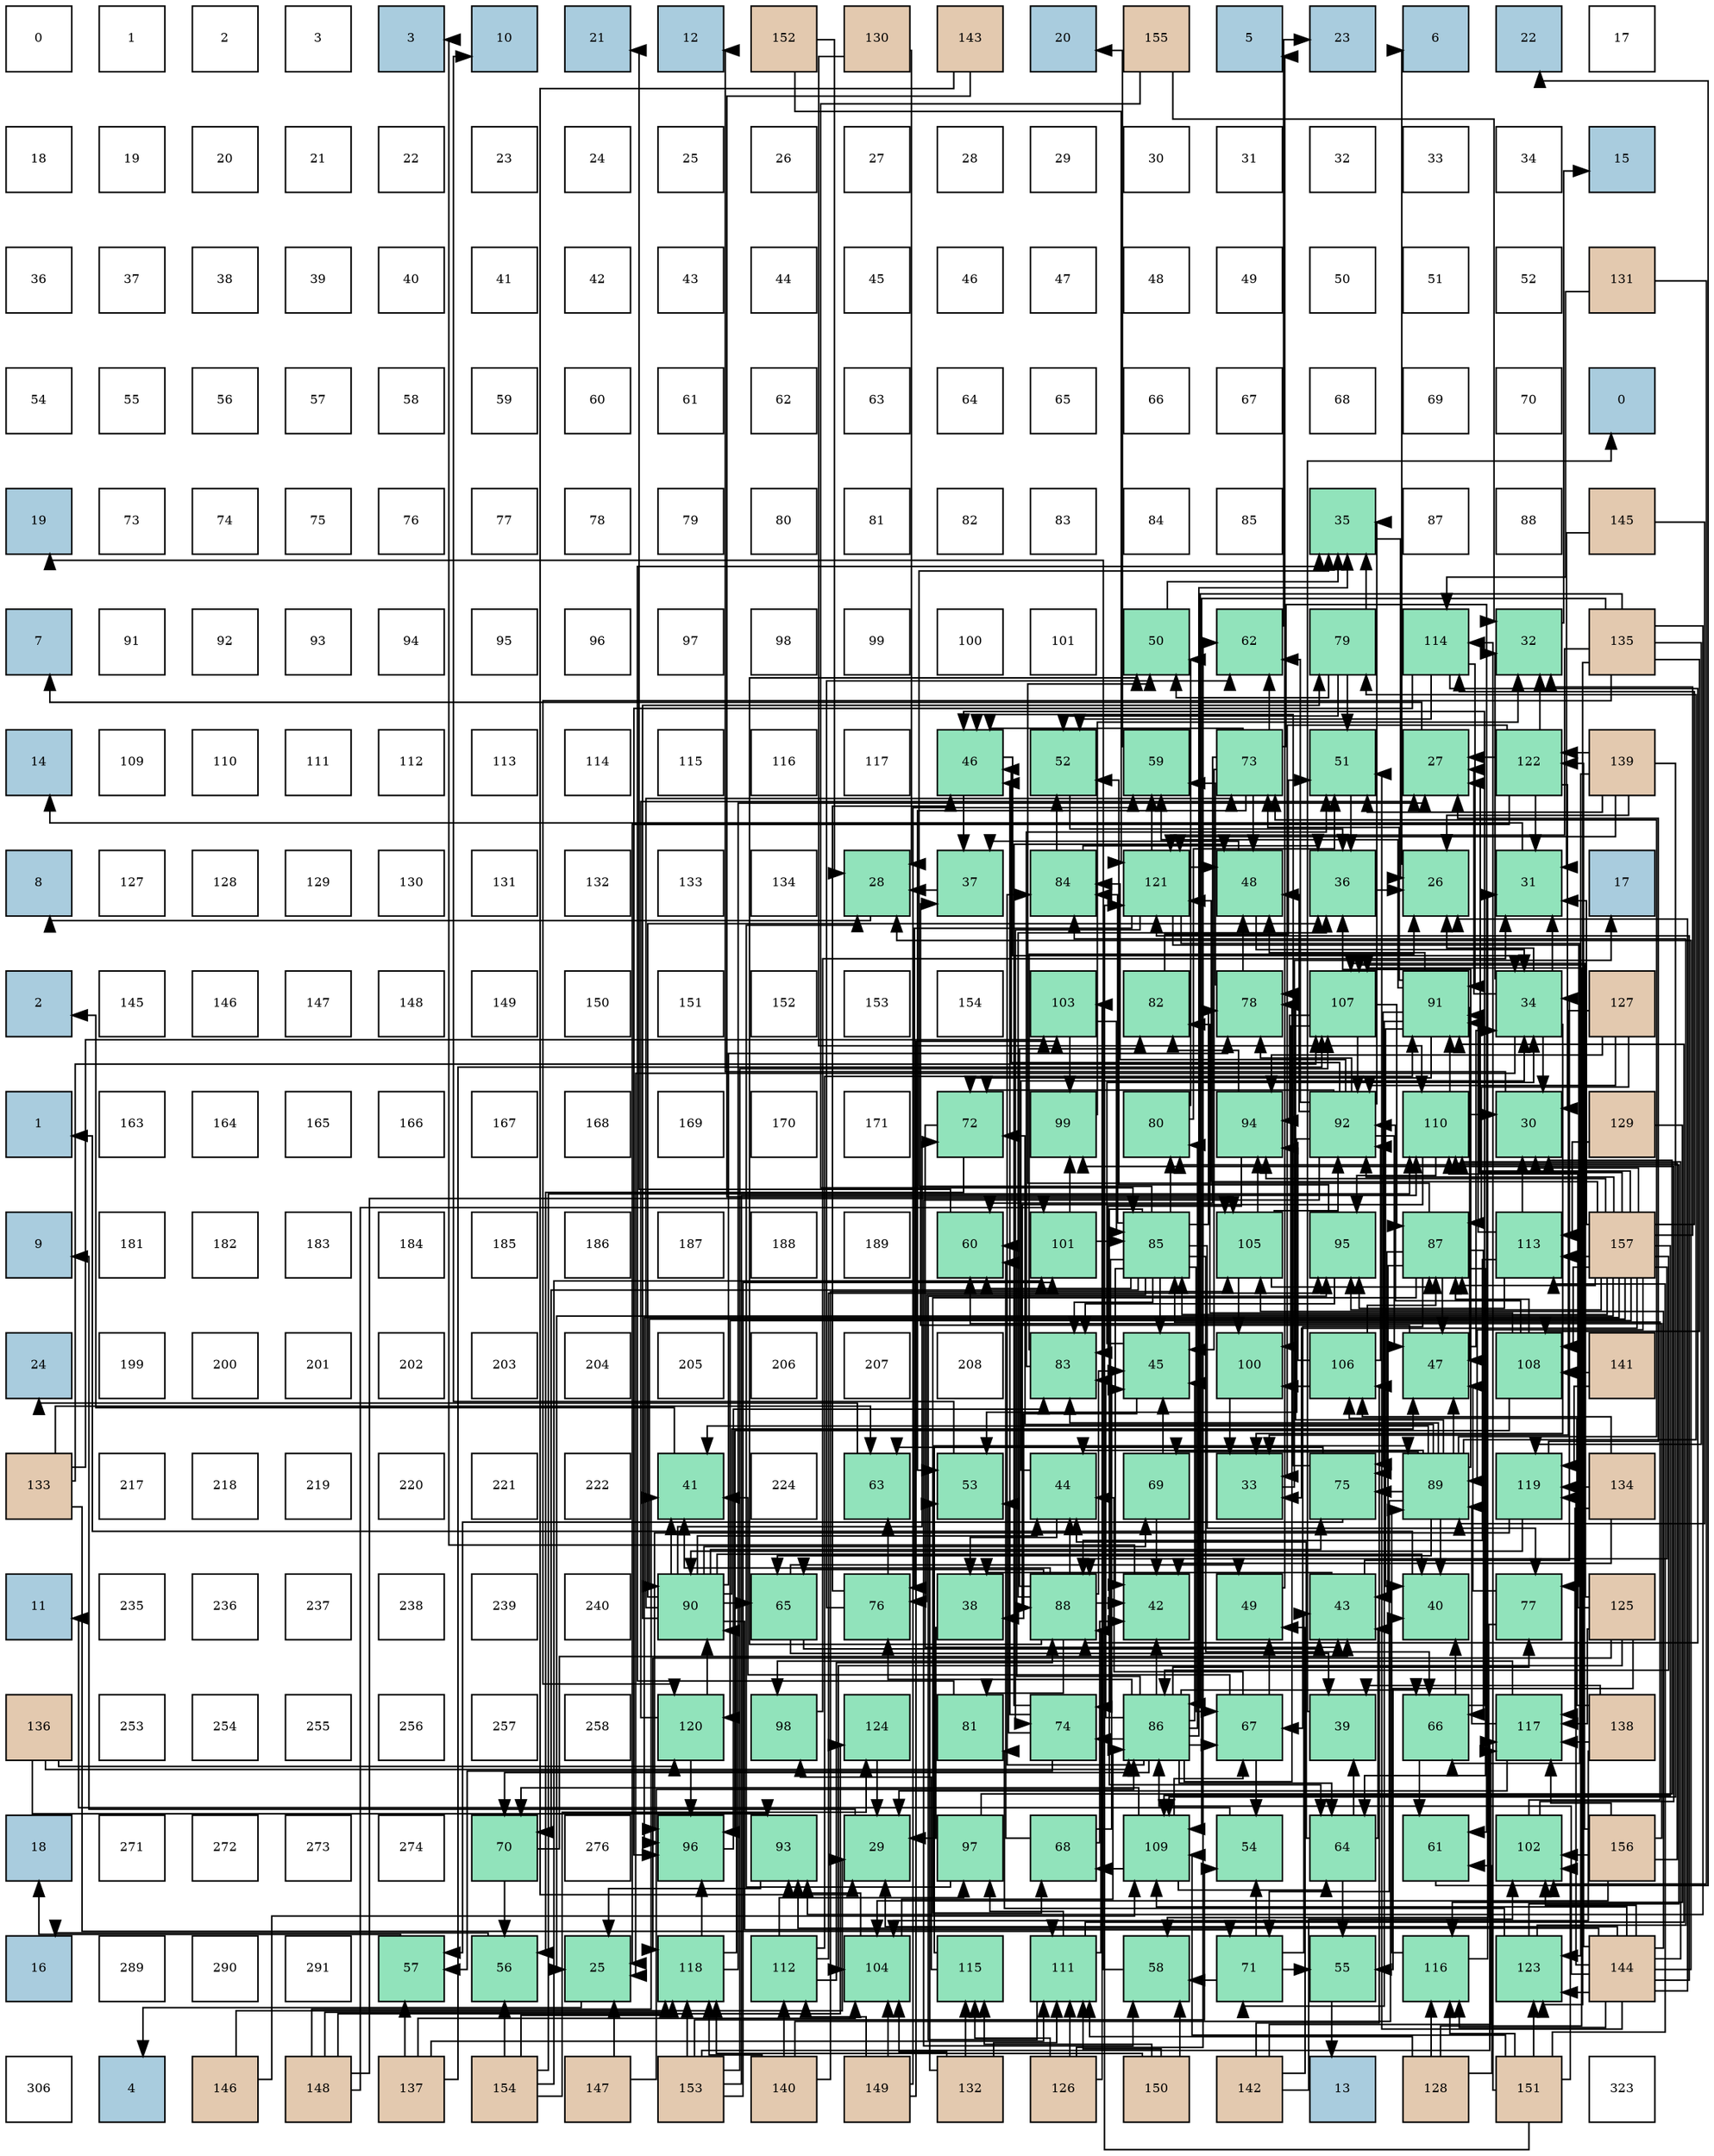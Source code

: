 digraph layout{
 rankdir=TB;
 splines=ortho;
 node [style=filled shape=square fixedsize=true width=0.6];
0[label="0", fontsize=8, fillcolor="#ffffff"];
1[label="1", fontsize=8, fillcolor="#ffffff"];
2[label="2", fontsize=8, fillcolor="#ffffff"];
3[label="3", fontsize=8, fillcolor="#ffffff"];
4[label="3", fontsize=8, fillcolor="#a9ccde"];
5[label="10", fontsize=8, fillcolor="#a9ccde"];
6[label="21", fontsize=8, fillcolor="#a9ccde"];
7[label="12", fontsize=8, fillcolor="#a9ccde"];
8[label="152", fontsize=8, fillcolor="#e3c9af"];
9[label="130", fontsize=8, fillcolor="#e3c9af"];
10[label="143", fontsize=8, fillcolor="#e3c9af"];
11[label="20", fontsize=8, fillcolor="#a9ccde"];
12[label="155", fontsize=8, fillcolor="#e3c9af"];
13[label="5", fontsize=8, fillcolor="#a9ccde"];
14[label="23", fontsize=8, fillcolor="#a9ccde"];
15[label="6", fontsize=8, fillcolor="#a9ccde"];
16[label="22", fontsize=8, fillcolor="#a9ccde"];
17[label="17", fontsize=8, fillcolor="#ffffff"];
18[label="18", fontsize=8, fillcolor="#ffffff"];
19[label="19", fontsize=8, fillcolor="#ffffff"];
20[label="20", fontsize=8, fillcolor="#ffffff"];
21[label="21", fontsize=8, fillcolor="#ffffff"];
22[label="22", fontsize=8, fillcolor="#ffffff"];
23[label="23", fontsize=8, fillcolor="#ffffff"];
24[label="24", fontsize=8, fillcolor="#ffffff"];
25[label="25", fontsize=8, fillcolor="#ffffff"];
26[label="26", fontsize=8, fillcolor="#ffffff"];
27[label="27", fontsize=8, fillcolor="#ffffff"];
28[label="28", fontsize=8, fillcolor="#ffffff"];
29[label="29", fontsize=8, fillcolor="#ffffff"];
30[label="30", fontsize=8, fillcolor="#ffffff"];
31[label="31", fontsize=8, fillcolor="#ffffff"];
32[label="32", fontsize=8, fillcolor="#ffffff"];
33[label="33", fontsize=8, fillcolor="#ffffff"];
34[label="34", fontsize=8, fillcolor="#ffffff"];
35[label="15", fontsize=8, fillcolor="#a9ccde"];
36[label="36", fontsize=8, fillcolor="#ffffff"];
37[label="37", fontsize=8, fillcolor="#ffffff"];
38[label="38", fontsize=8, fillcolor="#ffffff"];
39[label="39", fontsize=8, fillcolor="#ffffff"];
40[label="40", fontsize=8, fillcolor="#ffffff"];
41[label="41", fontsize=8, fillcolor="#ffffff"];
42[label="42", fontsize=8, fillcolor="#ffffff"];
43[label="43", fontsize=8, fillcolor="#ffffff"];
44[label="44", fontsize=8, fillcolor="#ffffff"];
45[label="45", fontsize=8, fillcolor="#ffffff"];
46[label="46", fontsize=8, fillcolor="#ffffff"];
47[label="47", fontsize=8, fillcolor="#ffffff"];
48[label="48", fontsize=8, fillcolor="#ffffff"];
49[label="49", fontsize=8, fillcolor="#ffffff"];
50[label="50", fontsize=8, fillcolor="#ffffff"];
51[label="51", fontsize=8, fillcolor="#ffffff"];
52[label="52", fontsize=8, fillcolor="#ffffff"];
53[label="131", fontsize=8, fillcolor="#e3c9af"];
54[label="54", fontsize=8, fillcolor="#ffffff"];
55[label="55", fontsize=8, fillcolor="#ffffff"];
56[label="56", fontsize=8, fillcolor="#ffffff"];
57[label="57", fontsize=8, fillcolor="#ffffff"];
58[label="58", fontsize=8, fillcolor="#ffffff"];
59[label="59", fontsize=8, fillcolor="#ffffff"];
60[label="60", fontsize=8, fillcolor="#ffffff"];
61[label="61", fontsize=8, fillcolor="#ffffff"];
62[label="62", fontsize=8, fillcolor="#ffffff"];
63[label="63", fontsize=8, fillcolor="#ffffff"];
64[label="64", fontsize=8, fillcolor="#ffffff"];
65[label="65", fontsize=8, fillcolor="#ffffff"];
66[label="66", fontsize=8, fillcolor="#ffffff"];
67[label="67", fontsize=8, fillcolor="#ffffff"];
68[label="68", fontsize=8, fillcolor="#ffffff"];
69[label="69", fontsize=8, fillcolor="#ffffff"];
70[label="70", fontsize=8, fillcolor="#ffffff"];
71[label="0", fontsize=8, fillcolor="#a9ccde"];
72[label="19", fontsize=8, fillcolor="#a9ccde"];
73[label="73", fontsize=8, fillcolor="#ffffff"];
74[label="74", fontsize=8, fillcolor="#ffffff"];
75[label="75", fontsize=8, fillcolor="#ffffff"];
76[label="76", fontsize=8, fillcolor="#ffffff"];
77[label="77", fontsize=8, fillcolor="#ffffff"];
78[label="78", fontsize=8, fillcolor="#ffffff"];
79[label="79", fontsize=8, fillcolor="#ffffff"];
80[label="80", fontsize=8, fillcolor="#ffffff"];
81[label="81", fontsize=8, fillcolor="#ffffff"];
82[label="82", fontsize=8, fillcolor="#ffffff"];
83[label="83", fontsize=8, fillcolor="#ffffff"];
84[label="84", fontsize=8, fillcolor="#ffffff"];
85[label="85", fontsize=8, fillcolor="#ffffff"];
86[label="35", fontsize=8, fillcolor="#91e3bb"];
87[label="87", fontsize=8, fillcolor="#ffffff"];
88[label="88", fontsize=8, fillcolor="#ffffff"];
89[label="145", fontsize=8, fillcolor="#e3c9af"];
90[label="7", fontsize=8, fillcolor="#a9ccde"];
91[label="91", fontsize=8, fillcolor="#ffffff"];
92[label="92", fontsize=8, fillcolor="#ffffff"];
93[label="93", fontsize=8, fillcolor="#ffffff"];
94[label="94", fontsize=8, fillcolor="#ffffff"];
95[label="95", fontsize=8, fillcolor="#ffffff"];
96[label="96", fontsize=8, fillcolor="#ffffff"];
97[label="97", fontsize=8, fillcolor="#ffffff"];
98[label="98", fontsize=8, fillcolor="#ffffff"];
99[label="99", fontsize=8, fillcolor="#ffffff"];
100[label="100", fontsize=8, fillcolor="#ffffff"];
101[label="101", fontsize=8, fillcolor="#ffffff"];
102[label="50", fontsize=8, fillcolor="#91e3bb"];
103[label="62", fontsize=8, fillcolor="#91e3bb"];
104[label="79", fontsize=8, fillcolor="#91e3bb"];
105[label="114", fontsize=8, fillcolor="#91e3bb"];
106[label="32", fontsize=8, fillcolor="#91e3bb"];
107[label="135", fontsize=8, fillcolor="#e3c9af"];
108[label="14", fontsize=8, fillcolor="#a9ccde"];
109[label="109", fontsize=8, fillcolor="#ffffff"];
110[label="110", fontsize=8, fillcolor="#ffffff"];
111[label="111", fontsize=8, fillcolor="#ffffff"];
112[label="112", fontsize=8, fillcolor="#ffffff"];
113[label="113", fontsize=8, fillcolor="#ffffff"];
114[label="114", fontsize=8, fillcolor="#ffffff"];
115[label="115", fontsize=8, fillcolor="#ffffff"];
116[label="116", fontsize=8, fillcolor="#ffffff"];
117[label="117", fontsize=8, fillcolor="#ffffff"];
118[label="46", fontsize=8, fillcolor="#91e3bb"];
119[label="52", fontsize=8, fillcolor="#91e3bb"];
120[label="59", fontsize=8, fillcolor="#91e3bb"];
121[label="73", fontsize=8, fillcolor="#91e3bb"];
122[label="51", fontsize=8, fillcolor="#91e3bb"];
123[label="27", fontsize=8, fillcolor="#91e3bb"];
124[label="122", fontsize=8, fillcolor="#91e3bb"];
125[label="139", fontsize=8, fillcolor="#e3c9af"];
126[label="8", fontsize=8, fillcolor="#a9ccde"];
127[label="127", fontsize=8, fillcolor="#ffffff"];
128[label="128", fontsize=8, fillcolor="#ffffff"];
129[label="129", fontsize=8, fillcolor="#ffffff"];
130[label="130", fontsize=8, fillcolor="#ffffff"];
131[label="131", fontsize=8, fillcolor="#ffffff"];
132[label="132", fontsize=8, fillcolor="#ffffff"];
133[label="133", fontsize=8, fillcolor="#ffffff"];
134[label="134", fontsize=8, fillcolor="#ffffff"];
135[label="28", fontsize=8, fillcolor="#91e3bb"];
136[label="37", fontsize=8, fillcolor="#91e3bb"];
137[label="84", fontsize=8, fillcolor="#91e3bb"];
138[label="121", fontsize=8, fillcolor="#91e3bb"];
139[label="48", fontsize=8, fillcolor="#91e3bb"];
140[label="36", fontsize=8, fillcolor="#91e3bb"];
141[label="26", fontsize=8, fillcolor="#91e3bb"];
142[label="31", fontsize=8, fillcolor="#91e3bb"];
143[label="17", fontsize=8, fillcolor="#a9ccde"];
144[label="2", fontsize=8, fillcolor="#a9ccde"];
145[label="145", fontsize=8, fillcolor="#ffffff"];
146[label="146", fontsize=8, fillcolor="#ffffff"];
147[label="147", fontsize=8, fillcolor="#ffffff"];
148[label="148", fontsize=8, fillcolor="#ffffff"];
149[label="149", fontsize=8, fillcolor="#ffffff"];
150[label="150", fontsize=8, fillcolor="#ffffff"];
151[label="151", fontsize=8, fillcolor="#ffffff"];
152[label="152", fontsize=8, fillcolor="#ffffff"];
153[label="153", fontsize=8, fillcolor="#ffffff"];
154[label="154", fontsize=8, fillcolor="#ffffff"];
155[label="103", fontsize=8, fillcolor="#91e3bb"];
156[label="82", fontsize=8, fillcolor="#91e3bb"];
157[label="78", fontsize=8, fillcolor="#91e3bb"];
158[label="107", fontsize=8, fillcolor="#91e3bb"];
159[label="91", fontsize=8, fillcolor="#91e3bb"];
160[label="34", fontsize=8, fillcolor="#91e3bb"];
161[label="127", fontsize=8, fillcolor="#e3c9af"];
162[label="1", fontsize=8, fillcolor="#a9ccde"];
163[label="163", fontsize=8, fillcolor="#ffffff"];
164[label="164", fontsize=8, fillcolor="#ffffff"];
165[label="165", fontsize=8, fillcolor="#ffffff"];
166[label="166", fontsize=8, fillcolor="#ffffff"];
167[label="167", fontsize=8, fillcolor="#ffffff"];
168[label="168", fontsize=8, fillcolor="#ffffff"];
169[label="169", fontsize=8, fillcolor="#ffffff"];
170[label="170", fontsize=8, fillcolor="#ffffff"];
171[label="171", fontsize=8, fillcolor="#ffffff"];
172[label="72", fontsize=8, fillcolor="#91e3bb"];
173[label="99", fontsize=8, fillcolor="#91e3bb"];
174[label="80", fontsize=8, fillcolor="#91e3bb"];
175[label="94", fontsize=8, fillcolor="#91e3bb"];
176[label="92", fontsize=8, fillcolor="#91e3bb"];
177[label="110", fontsize=8, fillcolor="#91e3bb"];
178[label="30", fontsize=8, fillcolor="#91e3bb"];
179[label="129", fontsize=8, fillcolor="#e3c9af"];
180[label="9", fontsize=8, fillcolor="#a9ccde"];
181[label="181", fontsize=8, fillcolor="#ffffff"];
182[label="182", fontsize=8, fillcolor="#ffffff"];
183[label="183", fontsize=8, fillcolor="#ffffff"];
184[label="184", fontsize=8, fillcolor="#ffffff"];
185[label="185", fontsize=8, fillcolor="#ffffff"];
186[label="186", fontsize=8, fillcolor="#ffffff"];
187[label="187", fontsize=8, fillcolor="#ffffff"];
188[label="188", fontsize=8, fillcolor="#ffffff"];
189[label="189", fontsize=8, fillcolor="#ffffff"];
190[label="60", fontsize=8, fillcolor="#91e3bb"];
191[label="101", fontsize=8, fillcolor="#91e3bb"];
192[label="85", fontsize=8, fillcolor="#91e3bb"];
193[label="105", fontsize=8, fillcolor="#91e3bb"];
194[label="95", fontsize=8, fillcolor="#91e3bb"];
195[label="87", fontsize=8, fillcolor="#91e3bb"];
196[label="113", fontsize=8, fillcolor="#91e3bb"];
197[label="157", fontsize=8, fillcolor="#e3c9af"];
198[label="24", fontsize=8, fillcolor="#a9ccde"];
199[label="199", fontsize=8, fillcolor="#ffffff"];
200[label="200", fontsize=8, fillcolor="#ffffff"];
201[label="201", fontsize=8, fillcolor="#ffffff"];
202[label="202", fontsize=8, fillcolor="#ffffff"];
203[label="203", fontsize=8, fillcolor="#ffffff"];
204[label="204", fontsize=8, fillcolor="#ffffff"];
205[label="205", fontsize=8, fillcolor="#ffffff"];
206[label="206", fontsize=8, fillcolor="#ffffff"];
207[label="207", fontsize=8, fillcolor="#ffffff"];
208[label="208", fontsize=8, fillcolor="#ffffff"];
209[label="83", fontsize=8, fillcolor="#91e3bb"];
210[label="45", fontsize=8, fillcolor="#91e3bb"];
211[label="100", fontsize=8, fillcolor="#91e3bb"];
212[label="106", fontsize=8, fillcolor="#91e3bb"];
213[label="47", fontsize=8, fillcolor="#91e3bb"];
214[label="108", fontsize=8, fillcolor="#91e3bb"];
215[label="141", fontsize=8, fillcolor="#e3c9af"];
216[label="133", fontsize=8, fillcolor="#e3c9af"];
217[label="217", fontsize=8, fillcolor="#ffffff"];
218[label="218", fontsize=8, fillcolor="#ffffff"];
219[label="219", fontsize=8, fillcolor="#ffffff"];
220[label="220", fontsize=8, fillcolor="#ffffff"];
221[label="221", fontsize=8, fillcolor="#ffffff"];
222[label="222", fontsize=8, fillcolor="#ffffff"];
223[label="41", fontsize=8, fillcolor="#91e3bb"];
224[label="224", fontsize=8, fillcolor="#ffffff"];
225[label="63", fontsize=8, fillcolor="#91e3bb"];
226[label="53", fontsize=8, fillcolor="#91e3bb"];
227[label="44", fontsize=8, fillcolor="#91e3bb"];
228[label="69", fontsize=8, fillcolor="#91e3bb"];
229[label="33", fontsize=8, fillcolor="#91e3bb"];
230[label="75", fontsize=8, fillcolor="#91e3bb"];
231[label="89", fontsize=8, fillcolor="#91e3bb"];
232[label="119", fontsize=8, fillcolor="#91e3bb"];
233[label="134", fontsize=8, fillcolor="#e3c9af"];
234[label="11", fontsize=8, fillcolor="#a9ccde"];
235[label="235", fontsize=8, fillcolor="#ffffff"];
236[label="236", fontsize=8, fillcolor="#ffffff"];
237[label="237", fontsize=8, fillcolor="#ffffff"];
238[label="238", fontsize=8, fillcolor="#ffffff"];
239[label="239", fontsize=8, fillcolor="#ffffff"];
240[label="240", fontsize=8, fillcolor="#ffffff"];
241[label="90", fontsize=8, fillcolor="#91e3bb"];
242[label="65", fontsize=8, fillcolor="#91e3bb"];
243[label="76", fontsize=8, fillcolor="#91e3bb"];
244[label="38", fontsize=8, fillcolor="#91e3bb"];
245[label="88", fontsize=8, fillcolor="#91e3bb"];
246[label="42", fontsize=8, fillcolor="#91e3bb"];
247[label="49", fontsize=8, fillcolor="#91e3bb"];
248[label="43", fontsize=8, fillcolor="#91e3bb"];
249[label="40", fontsize=8, fillcolor="#91e3bb"];
250[label="77", fontsize=8, fillcolor="#91e3bb"];
251[label="125", fontsize=8, fillcolor="#e3c9af"];
252[label="136", fontsize=8, fillcolor="#e3c9af"];
253[label="253", fontsize=8, fillcolor="#ffffff"];
254[label="254", fontsize=8, fillcolor="#ffffff"];
255[label="255", fontsize=8, fillcolor="#ffffff"];
256[label="256", fontsize=8, fillcolor="#ffffff"];
257[label="257", fontsize=8, fillcolor="#ffffff"];
258[label="258", fontsize=8, fillcolor="#ffffff"];
259[label="120", fontsize=8, fillcolor="#91e3bb"];
260[label="98", fontsize=8, fillcolor="#91e3bb"];
261[label="124", fontsize=8, fillcolor="#91e3bb"];
262[label="81", fontsize=8, fillcolor="#91e3bb"];
263[label="74", fontsize=8, fillcolor="#91e3bb"];
264[label="86", fontsize=8, fillcolor="#91e3bb"];
265[label="67", fontsize=8, fillcolor="#91e3bb"];
266[label="39", fontsize=8, fillcolor="#91e3bb"];
267[label="66", fontsize=8, fillcolor="#91e3bb"];
268[label="117", fontsize=8, fillcolor="#91e3bb"];
269[label="138", fontsize=8, fillcolor="#e3c9af"];
270[label="18", fontsize=8, fillcolor="#a9ccde"];
271[label="271", fontsize=8, fillcolor="#ffffff"];
272[label="272", fontsize=8, fillcolor="#ffffff"];
273[label="273", fontsize=8, fillcolor="#ffffff"];
274[label="274", fontsize=8, fillcolor="#ffffff"];
275[label="70", fontsize=8, fillcolor="#91e3bb"];
276[label="276", fontsize=8, fillcolor="#ffffff"];
277[label="96", fontsize=8, fillcolor="#91e3bb"];
278[label="93", fontsize=8, fillcolor="#91e3bb"];
279[label="29", fontsize=8, fillcolor="#91e3bb"];
280[label="97", fontsize=8, fillcolor="#91e3bb"];
281[label="68", fontsize=8, fillcolor="#91e3bb"];
282[label="109", fontsize=8, fillcolor="#91e3bb"];
283[label="54", fontsize=8, fillcolor="#91e3bb"];
284[label="64", fontsize=8, fillcolor="#91e3bb"];
285[label="61", fontsize=8, fillcolor="#91e3bb"];
286[label="102", fontsize=8, fillcolor="#91e3bb"];
287[label="156", fontsize=8, fillcolor="#e3c9af"];
288[label="16", fontsize=8, fillcolor="#a9ccde"];
289[label="289", fontsize=8, fillcolor="#ffffff"];
290[label="290", fontsize=8, fillcolor="#ffffff"];
291[label="291", fontsize=8, fillcolor="#ffffff"];
292[label="57", fontsize=8, fillcolor="#91e3bb"];
293[label="56", fontsize=8, fillcolor="#91e3bb"];
294[label="25", fontsize=8, fillcolor="#91e3bb"];
295[label="118", fontsize=8, fillcolor="#91e3bb"];
296[label="112", fontsize=8, fillcolor="#91e3bb"];
297[label="104", fontsize=8, fillcolor="#91e3bb"];
298[label="115", fontsize=8, fillcolor="#91e3bb"];
299[label="111", fontsize=8, fillcolor="#91e3bb"];
300[label="58", fontsize=8, fillcolor="#91e3bb"];
301[label="71", fontsize=8, fillcolor="#91e3bb"];
302[label="55", fontsize=8, fillcolor="#91e3bb"];
303[label="116", fontsize=8, fillcolor="#91e3bb"];
304[label="123", fontsize=8, fillcolor="#91e3bb"];
305[label="144", fontsize=8, fillcolor="#e3c9af"];
306[label="306", fontsize=8, fillcolor="#ffffff"];
307[label="4", fontsize=8, fillcolor="#a9ccde"];
308[label="146", fontsize=8, fillcolor="#e3c9af"];
309[label="148", fontsize=8, fillcolor="#e3c9af"];
310[label="137", fontsize=8, fillcolor="#e3c9af"];
311[label="154", fontsize=8, fillcolor="#e3c9af"];
312[label="147", fontsize=8, fillcolor="#e3c9af"];
313[label="153", fontsize=8, fillcolor="#e3c9af"];
314[label="140", fontsize=8, fillcolor="#e3c9af"];
315[label="149", fontsize=8, fillcolor="#e3c9af"];
316[label="132", fontsize=8, fillcolor="#e3c9af"];
317[label="126", fontsize=8, fillcolor="#e3c9af"];
318[label="150", fontsize=8, fillcolor="#e3c9af"];
319[label="142", fontsize=8, fillcolor="#e3c9af"];
320[label="13", fontsize=8, fillcolor="#a9ccde"];
321[label="128", fontsize=8, fillcolor="#e3c9af"];
322[label="151", fontsize=8, fillcolor="#e3c9af"];
323[label="323", fontsize=8, fillcolor="#ffffff"];
edge [constraint=false, style=vis];294 -> 307;
141 -> 15;
123 -> 90;
135 -> 126;
279 -> 180;
178 -> 7;
142 -> 108;
106 -> 35;
229 -> 143;
160 -> 294;
160 -> 141;
160 -> 123;
160 -> 178;
160 -> 142;
160 -> 106;
160 -> 229;
86 -> 141;
140 -> 141;
136 -> 135;
244 -> 279;
266 -> 71;
249 -> 162;
223 -> 144;
246 -> 4;
248 -> 160;
248 -> 244;
227 -> 160;
227 -> 244;
210 -> 160;
210 -> 244;
118 -> 160;
118 -> 136;
213 -> 160;
213 -> 136;
139 -> 160;
139 -> 136;
247 -> 13;
102 -> 86;
122 -> 140;
119 -> 140;
226 -> 5;
283 -> 234;
302 -> 320;
293 -> 288;
292 -> 270;
300 -> 72;
120 -> 11;
190 -> 6;
285 -> 16;
103 -> 14;
225 -> 198;
284 -> 266;
284 -> 248;
284 -> 227;
284 -> 302;
242 -> 266;
242 -> 248;
242 -> 247;
267 -> 249;
267 -> 118;
267 -> 285;
265 -> 223;
265 -> 227;
265 -> 247;
265 -> 283;
281 -> 246;
281 -> 210;
281 -> 190;
228 -> 246;
228 -> 210;
275 -> 248;
275 -> 293;
301 -> 248;
301 -> 283;
301 -> 302;
301 -> 300;
172 -> 248;
172 -> 293;
121 -> 210;
121 -> 118;
121 -> 139;
121 -> 226;
121 -> 190;
121 -> 285;
121 -> 103;
263 -> 118;
263 -> 139;
263 -> 226;
263 -> 292;
230 -> 118;
230 -> 292;
230 -> 225;
243 -> 118;
243 -> 103;
243 -> 225;
250 -> 213;
250 -> 300;
157 -> 139;
157 -> 120;
104 -> 86;
104 -> 102;
104 -> 122;
104 -> 119;
174 -> 102;
174 -> 122;
262 -> 86;
156 -> 122;
209 -> 141;
209 -> 122;
137 -> 140;
137 -> 119;
192 -> 86;
192 -> 246;
192 -> 210;
192 -> 190;
192 -> 284;
192 -> 267;
192 -> 265;
192 -> 275;
192 -> 263;
192 -> 243;
192 -> 250;
192 -> 157;
192 -> 174;
192 -> 209;
192 -> 137;
264 -> 86;
264 -> 246;
264 -> 210;
264 -> 190;
264 -> 284;
264 -> 267;
264 -> 265;
264 -> 275;
264 -> 263;
264 -> 243;
264 -> 250;
264 -> 157;
264 -> 174;
264 -> 209;
264 -> 137;
195 -> 248;
195 -> 213;
195 -> 102;
195 -> 284;
195 -> 267;
195 -> 265;
195 -> 281;
195 -> 230;
245 -> 140;
245 -> 223;
245 -> 246;
245 -> 227;
245 -> 210;
245 -> 102;
245 -> 242;
245 -> 262;
245 -> 156;
231 -> 140;
231 -> 249;
231 -> 223;
231 -> 227;
231 -> 213;
231 -> 242;
231 -> 228;
231 -> 301;
231 -> 172;
231 -> 121;
231 -> 230;
231 -> 157;
231 -> 104;
231 -> 209;
241 -> 140;
241 -> 249;
241 -> 223;
241 -> 227;
241 -> 213;
241 -> 242;
241 -> 228;
241 -> 301;
241 -> 172;
241 -> 121;
241 -> 230;
241 -> 157;
241 -> 104;
159 -> 249;
159 -> 213;
159 -> 139;
159 -> 120;
159 -> 301;
159 -> 172;
159 -> 121;
159 -> 230;
176 -> 86;
176 -> 118;
176 -> 213;
176 -> 139;
176 -> 226;
176 -> 300;
176 -> 103;
176 -> 172;
176 -> 157;
176 -> 137;
278 -> 294;
175 -> 156;
175 -> 209;
194 -> 119;
194 -> 209;
277 -> 209;
280 -> 135;
280 -> 178;
260 -> 142;
173 -> 106;
211 -> 229;
191 -> 192;
191 -> 173;
286 -> 192;
286 -> 173;
155 -> 192;
155 -> 173;
297 -> 264;
297 -> 278;
193 -> 195;
193 -> 176;
193 -> 175;
193 -> 211;
212 -> 195;
212 -> 176;
212 -> 175;
212 -> 211;
158 -> 195;
158 -> 176;
158 -> 175;
158 -> 211;
214 -> 156;
214 -> 195;
214 -> 176;
214 -> 277;
282 -> 284;
282 -> 265;
282 -> 281;
282 -> 275;
177 -> 178;
177 -> 245;
177 -> 159;
177 -> 194;
299 -> 245;
299 -> 159;
299 -> 194;
299 -> 280;
296 -> 245;
296 -> 159;
296 -> 194;
296 -> 280;
196 -> 178;
196 -> 245;
196 -> 159;
196 -> 194;
105 -> 119;
105 -> 245;
105 -> 159;
105 -> 277;
298 -> 231;
298 -> 260;
303 -> 142;
303 -> 231;
268 -> 279;
268 -> 231;
268 -> 260;
295 -> 123;
295 -> 241;
295 -> 277;
232 -> 123;
232 -> 241;
232 -> 277;
259 -> 123;
259 -> 241;
259 -> 277;
138 -> 139;
138 -> 120;
138 -> 267;
138 -> 263;
138 -> 243;
138 -> 250;
124 -> 294;
124 -> 123;
124 -> 178;
124 -> 142;
124 -> 106;
124 -> 229;
304 -> 174;
304 -> 262;
304 -> 137;
261 -> 279;
251 -> 302;
251 -> 297;
251 -> 158;
251 -> 177;
251 -> 268;
251 -> 295;
317 -> 103;
317 -> 155;
317 -> 299;
317 -> 298;
161 -> 229;
161 -> 195;
161 -> 176;
161 -> 175;
321 -> 285;
321 -> 158;
321 -> 299;
321 -> 303;
179 -> 196;
179 -> 303;
9 -> 135;
9 -> 177;
53 -> 286;
53 -> 105;
316 -> 226;
316 -> 297;
316 -> 299;
316 -> 298;
216 -> 225;
216 -> 155;
216 -> 158;
216 -> 299;
233 -> 246;
233 -> 212;
233 -> 268;
233 -> 232;
107 -> 264;
107 -> 278;
107 -> 214;
107 -> 282;
107 -> 232;
107 -> 259;
107 -> 138;
107 -> 304;
252 -> 264;
252 -> 278;
252 -> 259;
310 -> 292;
310 -> 297;
310 -> 158;
310 -> 299;
269 -> 266;
269 -> 297;
269 -> 212;
269 -> 268;
125 -> 141;
125 -> 122;
125 -> 282;
125 -> 138;
125 -> 124;
125 -> 304;
314 -> 249;
314 -> 193;
314 -> 296;
314 -> 295;
215 -> 214;
215 -> 232;
319 -> 247;
319 -> 286;
319 -> 212;
319 -> 268;
10 -> 279;
10 -> 193;
305 -> 141;
305 -> 135;
305 -> 279;
305 -> 122;
305 -> 264;
305 -> 278;
305 -> 286;
305 -> 193;
305 -> 282;
305 -> 177;
305 -> 303;
305 -> 232;
305 -> 138;
305 -> 124;
305 -> 304;
89 -> 142;
89 -> 231;
308 -> 279;
308 -> 282;
312 -> 294;
312 -> 264;
309 -> 223;
309 -> 191;
309 -> 193;
309 -> 295;
309 -> 261;
315 -> 120;
315 -> 155;
315 -> 297;
315 -> 296;
318 -> 300;
318 -> 299;
318 -> 298;
318 -> 295;
322 -> 286;
322 -> 282;
322 -> 196;
322 -> 105;
322 -> 303;
322 -> 138;
322 -> 304;
8 -> 135;
8 -> 138;
313 -> 283;
313 -> 191;
313 -> 158;
313 -> 177;
313 -> 268;
313 -> 295;
311 -> 293;
311 -> 191;
311 -> 177;
311 -> 295;
311 -> 261;
12 -> 106;
12 -> 192;
287 -> 190;
287 -> 286;
287 -> 297;
287 -> 158;
287 -> 177;
287 -> 268;
197 -> 294;
197 -> 123;
197 -> 178;
197 -> 142;
197 -> 106;
197 -> 229;
197 -> 192;
197 -> 264;
197 -> 195;
197 -> 245;
197 -> 231;
197 -> 241;
197 -> 159;
197 -> 176;
197 -> 175;
197 -> 194;
197 -> 277;
197 -> 214;
197 -> 282;
197 -> 196;
197 -> 105;
197 -> 259;
197 -> 138;
edge [constraint=true, style=invis];
0 -> 18 -> 36 -> 54 -> 72 -> 90 -> 108 -> 126 -> 144 -> 162 -> 180 -> 198 -> 216 -> 234 -> 252 -> 270 -> 288 -> 306;
1 -> 19 -> 37 -> 55 -> 73 -> 91 -> 109 -> 127 -> 145 -> 163 -> 181 -> 199 -> 217 -> 235 -> 253 -> 271 -> 289 -> 307;
2 -> 20 -> 38 -> 56 -> 74 -> 92 -> 110 -> 128 -> 146 -> 164 -> 182 -> 200 -> 218 -> 236 -> 254 -> 272 -> 290 -> 308;
3 -> 21 -> 39 -> 57 -> 75 -> 93 -> 111 -> 129 -> 147 -> 165 -> 183 -> 201 -> 219 -> 237 -> 255 -> 273 -> 291 -> 309;
4 -> 22 -> 40 -> 58 -> 76 -> 94 -> 112 -> 130 -> 148 -> 166 -> 184 -> 202 -> 220 -> 238 -> 256 -> 274 -> 292 -> 310;
5 -> 23 -> 41 -> 59 -> 77 -> 95 -> 113 -> 131 -> 149 -> 167 -> 185 -> 203 -> 221 -> 239 -> 257 -> 275 -> 293 -> 311;
6 -> 24 -> 42 -> 60 -> 78 -> 96 -> 114 -> 132 -> 150 -> 168 -> 186 -> 204 -> 222 -> 240 -> 258 -> 276 -> 294 -> 312;
7 -> 25 -> 43 -> 61 -> 79 -> 97 -> 115 -> 133 -> 151 -> 169 -> 187 -> 205 -> 223 -> 241 -> 259 -> 277 -> 295 -> 313;
8 -> 26 -> 44 -> 62 -> 80 -> 98 -> 116 -> 134 -> 152 -> 170 -> 188 -> 206 -> 224 -> 242 -> 260 -> 278 -> 296 -> 314;
9 -> 27 -> 45 -> 63 -> 81 -> 99 -> 117 -> 135 -> 153 -> 171 -> 189 -> 207 -> 225 -> 243 -> 261 -> 279 -> 297 -> 315;
10 -> 28 -> 46 -> 64 -> 82 -> 100 -> 118 -> 136 -> 154 -> 172 -> 190 -> 208 -> 226 -> 244 -> 262 -> 280 -> 298 -> 316;
11 -> 29 -> 47 -> 65 -> 83 -> 101 -> 119 -> 137 -> 155 -> 173 -> 191 -> 209 -> 227 -> 245 -> 263 -> 281 -> 299 -> 317;
12 -> 30 -> 48 -> 66 -> 84 -> 102 -> 120 -> 138 -> 156 -> 174 -> 192 -> 210 -> 228 -> 246 -> 264 -> 282 -> 300 -> 318;
13 -> 31 -> 49 -> 67 -> 85 -> 103 -> 121 -> 139 -> 157 -> 175 -> 193 -> 211 -> 229 -> 247 -> 265 -> 283 -> 301 -> 319;
14 -> 32 -> 50 -> 68 -> 86 -> 104 -> 122 -> 140 -> 158 -> 176 -> 194 -> 212 -> 230 -> 248 -> 266 -> 284 -> 302 -> 320;
15 -> 33 -> 51 -> 69 -> 87 -> 105 -> 123 -> 141 -> 159 -> 177 -> 195 -> 213 -> 231 -> 249 -> 267 -> 285 -> 303 -> 321;
16 -> 34 -> 52 -> 70 -> 88 -> 106 -> 124 -> 142 -> 160 -> 178 -> 196 -> 214 -> 232 -> 250 -> 268 -> 286 -> 304 -> 322;
17 -> 35 -> 53 -> 71 -> 89 -> 107 -> 125 -> 143 -> 161 -> 179 -> 197 -> 215 -> 233 -> 251 -> 269 -> 287 -> 305 -> 323;
rank = same {0 -> 1 -> 2 -> 3 -> 4 -> 5 -> 6 -> 7 -> 8 -> 9 -> 10 -> 11 -> 12 -> 13 -> 14 -> 15 -> 16 -> 17};
rank = same {18 -> 19 -> 20 -> 21 -> 22 -> 23 -> 24 -> 25 -> 26 -> 27 -> 28 -> 29 -> 30 -> 31 -> 32 -> 33 -> 34 -> 35};
rank = same {36 -> 37 -> 38 -> 39 -> 40 -> 41 -> 42 -> 43 -> 44 -> 45 -> 46 -> 47 -> 48 -> 49 -> 50 -> 51 -> 52 -> 53};
rank = same {54 -> 55 -> 56 -> 57 -> 58 -> 59 -> 60 -> 61 -> 62 -> 63 -> 64 -> 65 -> 66 -> 67 -> 68 -> 69 -> 70 -> 71};
rank = same {72 -> 73 -> 74 -> 75 -> 76 -> 77 -> 78 -> 79 -> 80 -> 81 -> 82 -> 83 -> 84 -> 85 -> 86 -> 87 -> 88 -> 89};
rank = same {90 -> 91 -> 92 -> 93 -> 94 -> 95 -> 96 -> 97 -> 98 -> 99 -> 100 -> 101 -> 102 -> 103 -> 104 -> 105 -> 106 -> 107};
rank = same {108 -> 109 -> 110 -> 111 -> 112 -> 113 -> 114 -> 115 -> 116 -> 117 -> 118 -> 119 -> 120 -> 121 -> 122 -> 123 -> 124 -> 125};
rank = same {126 -> 127 -> 128 -> 129 -> 130 -> 131 -> 132 -> 133 -> 134 -> 135 -> 136 -> 137 -> 138 -> 139 -> 140 -> 141 -> 142 -> 143};
rank = same {144 -> 145 -> 146 -> 147 -> 148 -> 149 -> 150 -> 151 -> 152 -> 153 -> 154 -> 155 -> 156 -> 157 -> 158 -> 159 -> 160 -> 161};
rank = same {162 -> 163 -> 164 -> 165 -> 166 -> 167 -> 168 -> 169 -> 170 -> 171 -> 172 -> 173 -> 174 -> 175 -> 176 -> 177 -> 178 -> 179};
rank = same {180 -> 181 -> 182 -> 183 -> 184 -> 185 -> 186 -> 187 -> 188 -> 189 -> 190 -> 191 -> 192 -> 193 -> 194 -> 195 -> 196 -> 197};
rank = same {198 -> 199 -> 200 -> 201 -> 202 -> 203 -> 204 -> 205 -> 206 -> 207 -> 208 -> 209 -> 210 -> 211 -> 212 -> 213 -> 214 -> 215};
rank = same {216 -> 217 -> 218 -> 219 -> 220 -> 221 -> 222 -> 223 -> 224 -> 225 -> 226 -> 227 -> 228 -> 229 -> 230 -> 231 -> 232 -> 233};
rank = same {234 -> 235 -> 236 -> 237 -> 238 -> 239 -> 240 -> 241 -> 242 -> 243 -> 244 -> 245 -> 246 -> 247 -> 248 -> 249 -> 250 -> 251};
rank = same {252 -> 253 -> 254 -> 255 -> 256 -> 257 -> 258 -> 259 -> 260 -> 261 -> 262 -> 263 -> 264 -> 265 -> 266 -> 267 -> 268 -> 269};
rank = same {270 -> 271 -> 272 -> 273 -> 274 -> 275 -> 276 -> 277 -> 278 -> 279 -> 280 -> 281 -> 282 -> 283 -> 284 -> 285 -> 286 -> 287};
rank = same {288 -> 289 -> 290 -> 291 -> 292 -> 293 -> 294 -> 295 -> 296 -> 297 -> 298 -> 299 -> 300 -> 301 -> 302 -> 303 -> 304 -> 305};
rank = same {306 -> 307 -> 308 -> 309 -> 310 -> 311 -> 312 -> 313 -> 314 -> 315 -> 316 -> 317 -> 318 -> 319 -> 320 -> 321 -> 322 -> 323};
}